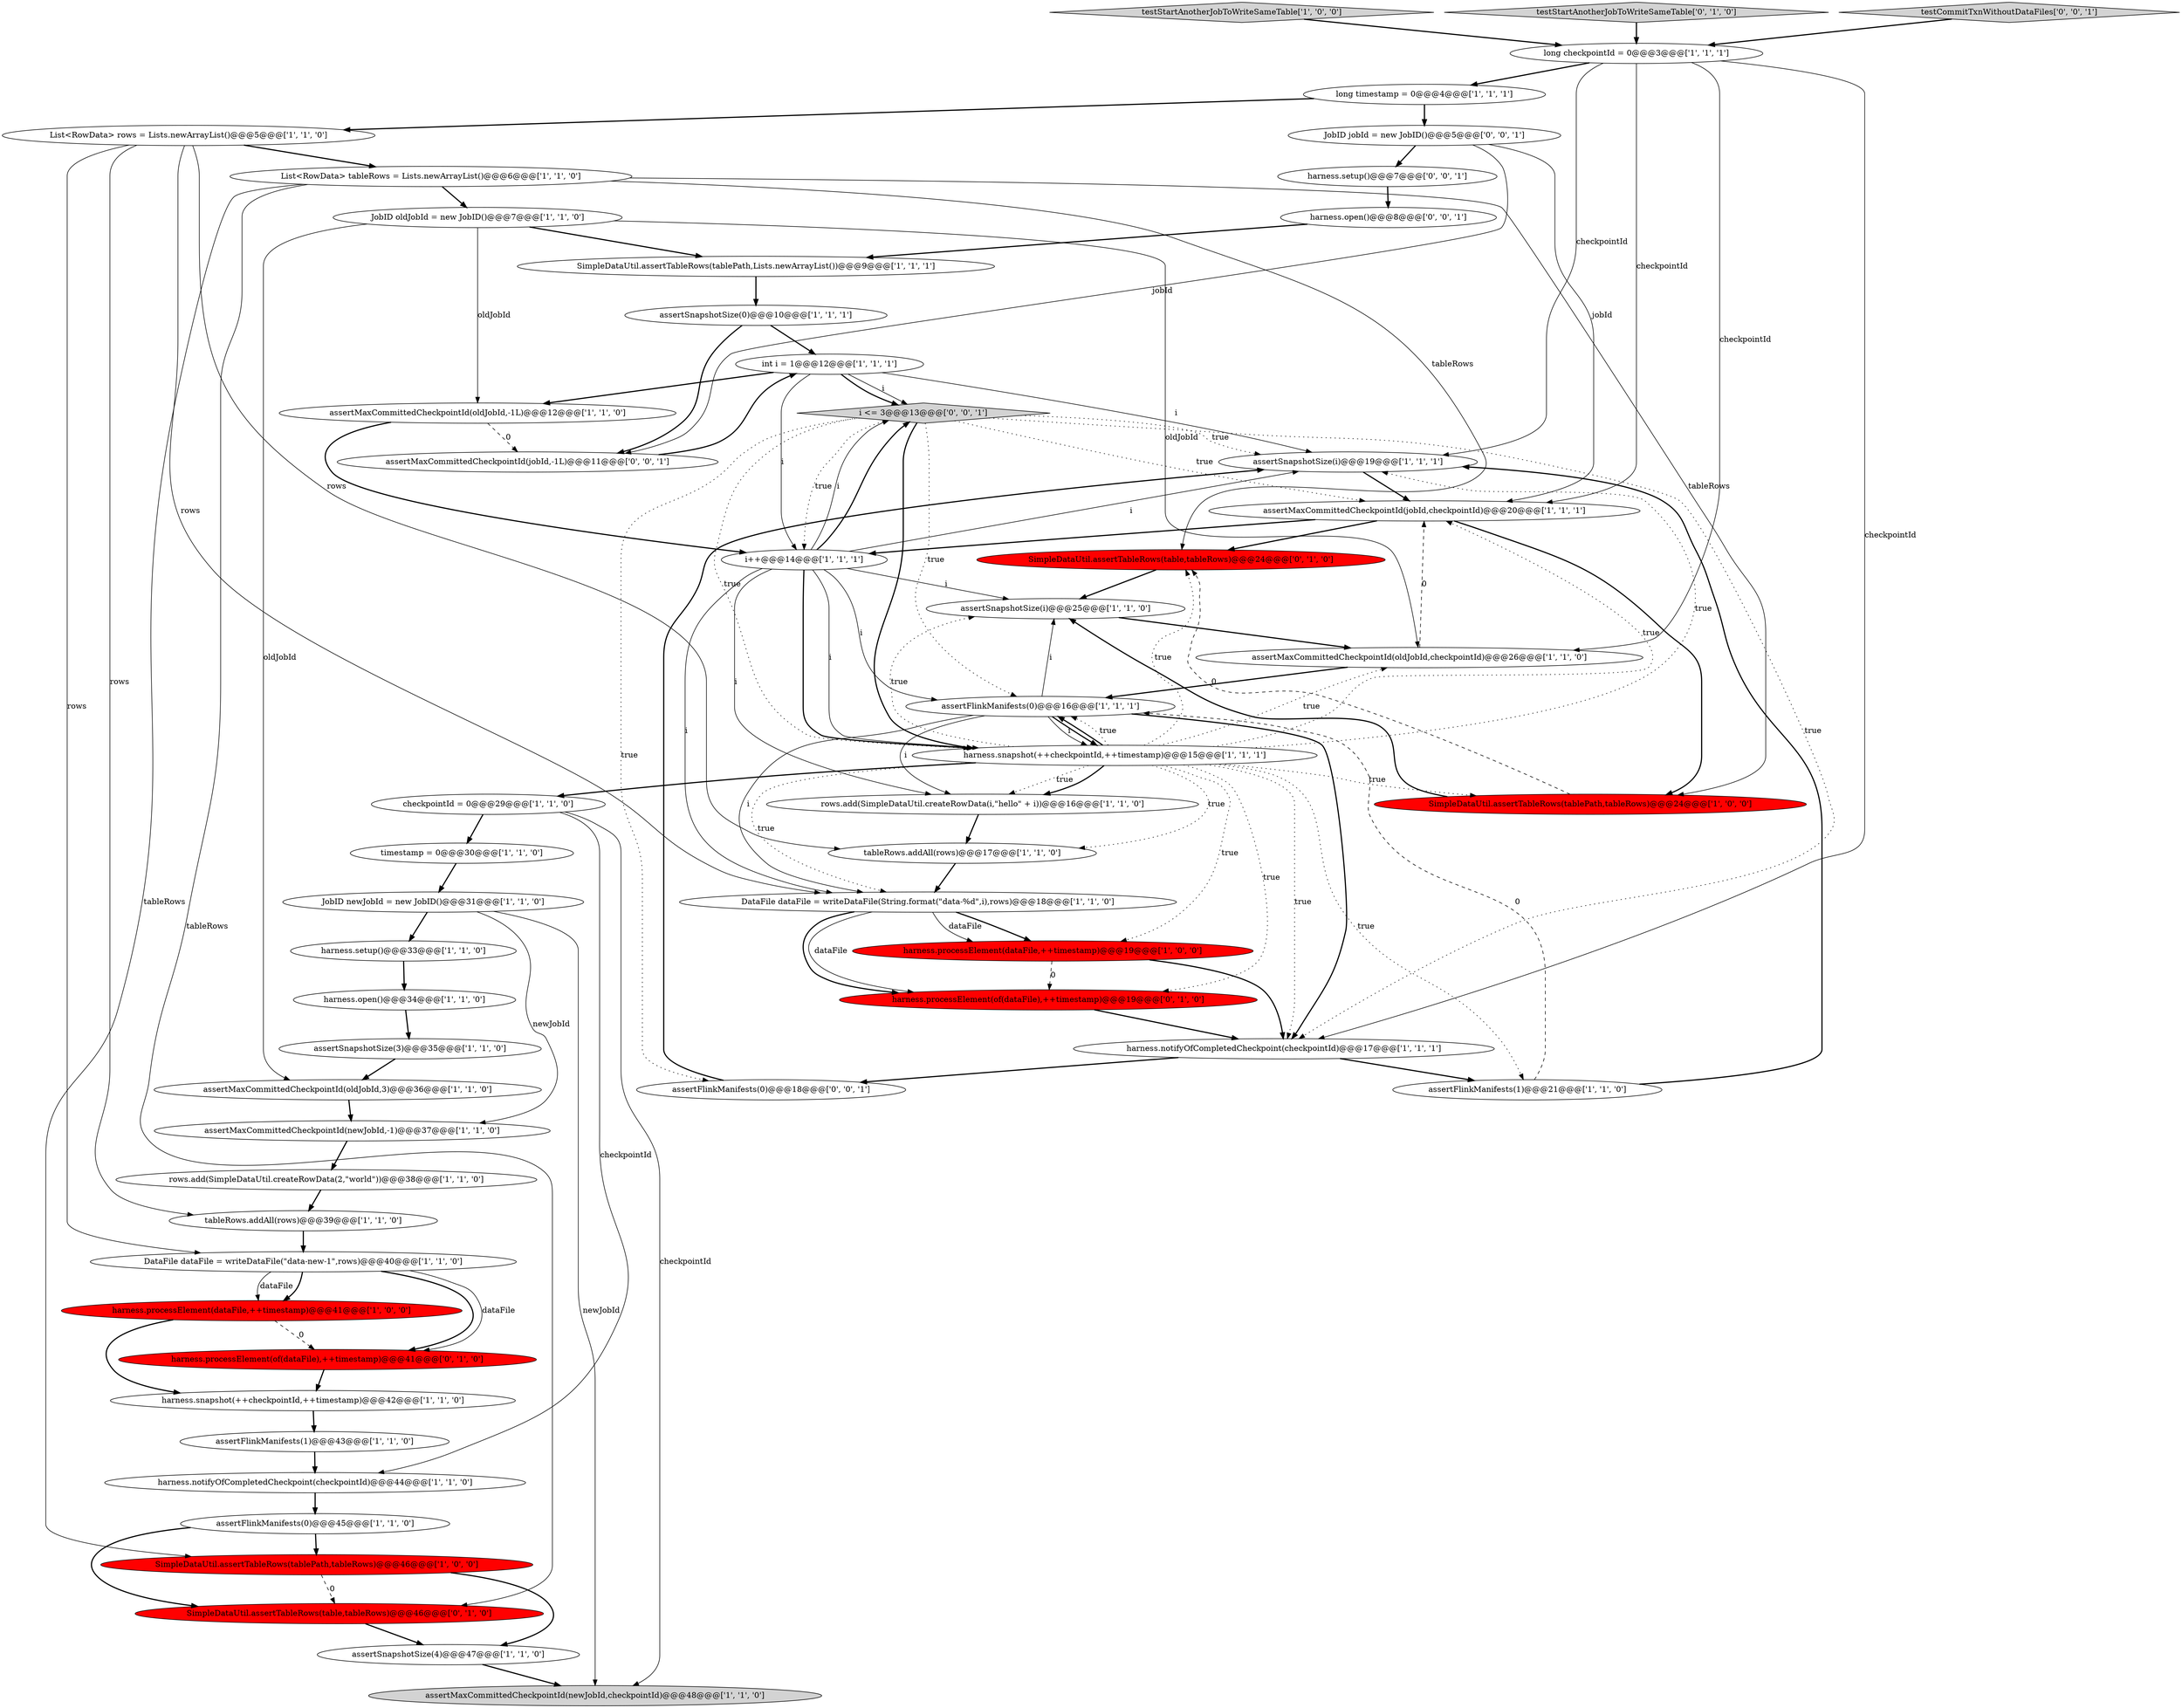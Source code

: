 digraph {
34 [style = filled, label = "SimpleDataUtil.assertTableRows(tablePath,Lists.newArrayList())@@@9@@@['1', '1', '1']", fillcolor = white, shape = ellipse image = "AAA0AAABBB1BBB"];
12 [style = filled, label = "tableRows.addAll(rows)@@@17@@@['1', '1', '0']", fillcolor = white, shape = ellipse image = "AAA0AAABBB1BBB"];
14 [style = filled, label = "assertSnapshotSize(3)@@@35@@@['1', '1', '0']", fillcolor = white, shape = ellipse image = "AAA0AAABBB1BBB"];
16 [style = filled, label = "testStartAnotherJobToWriteSameTable['1', '0', '0']", fillcolor = lightgray, shape = diamond image = "AAA0AAABBB1BBB"];
40 [style = filled, label = "rows.add(SimpleDataUtil.createRowData(i,\"hello\" + i))@@@16@@@['1', '1', '0']", fillcolor = white, shape = ellipse image = "AAA0AAABBB1BBB"];
32 [style = filled, label = "JobID oldJobId = new JobID()@@@7@@@['1', '1', '0']", fillcolor = white, shape = ellipse image = "AAA0AAABBB1BBB"];
0 [style = filled, label = "int i = 1@@@12@@@['1', '1', '1']", fillcolor = white, shape = ellipse image = "AAA0AAABBB1BBB"];
46 [style = filled, label = "SimpleDataUtil.assertTableRows(table,tableRows)@@@46@@@['0', '1', '0']", fillcolor = red, shape = ellipse image = "AAA1AAABBB2BBB"];
50 [style = filled, label = "JobID jobId = new JobID()@@@5@@@['0', '0', '1']", fillcolor = white, shape = ellipse image = "AAA0AAABBB3BBB"];
47 [style = filled, label = "harness.processElement(of(dataFile),++timestamp)@@@19@@@['0', '1', '0']", fillcolor = red, shape = ellipse image = "AAA1AAABBB2BBB"];
2 [style = filled, label = "DataFile dataFile = writeDataFile(String.format(\"data-%d\",i),rows)@@@18@@@['1', '1', '0']", fillcolor = white, shape = ellipse image = "AAA0AAABBB1BBB"];
18 [style = filled, label = "harness.setup()@@@33@@@['1', '1', '0']", fillcolor = white, shape = ellipse image = "AAA0AAABBB1BBB"];
39 [style = filled, label = "List<RowData> tableRows = Lists.newArrayList()@@@6@@@['1', '1', '0']", fillcolor = white, shape = ellipse image = "AAA0AAABBB1BBB"];
54 [style = filled, label = "i <= 3@@@13@@@['0', '0', '1']", fillcolor = lightgray, shape = diamond image = "AAA0AAABBB3BBB"];
48 [style = filled, label = "harness.setup()@@@7@@@['0', '0', '1']", fillcolor = white, shape = ellipse image = "AAA0AAABBB3BBB"];
17 [style = filled, label = "assertMaxCommittedCheckpointId(newJobId,checkpointId)@@@48@@@['1', '1', '0']", fillcolor = lightgray, shape = ellipse image = "AAA0AAABBB1BBB"];
28 [style = filled, label = "harness.snapshot(++checkpointId,++timestamp)@@@42@@@['1', '1', '0']", fillcolor = white, shape = ellipse image = "AAA0AAABBB1BBB"];
23 [style = filled, label = "harness.open()@@@34@@@['1', '1', '0']", fillcolor = white, shape = ellipse image = "AAA0AAABBB1BBB"];
21 [style = filled, label = "assertSnapshotSize(i)@@@19@@@['1', '1', '1']", fillcolor = white, shape = ellipse image = "AAA0AAABBB1BBB"];
37 [style = filled, label = "DataFile dataFile = writeDataFile(\"data-new-1\",rows)@@@40@@@['1', '1', '0']", fillcolor = white, shape = ellipse image = "AAA0AAABBB1BBB"];
45 [style = filled, label = "SimpleDataUtil.assertTableRows(table,tableRows)@@@24@@@['0', '1', '0']", fillcolor = red, shape = ellipse image = "AAA1AAABBB2BBB"];
35 [style = filled, label = "harness.processElement(dataFile,++timestamp)@@@19@@@['1', '0', '0']", fillcolor = red, shape = ellipse image = "AAA1AAABBB1BBB"];
15 [style = filled, label = "SimpleDataUtil.assertTableRows(tablePath,tableRows)@@@46@@@['1', '0', '0']", fillcolor = red, shape = ellipse image = "AAA1AAABBB1BBB"];
41 [style = filled, label = "harness.snapshot(++checkpointId,++timestamp)@@@15@@@['1', '1', '1']", fillcolor = white, shape = ellipse image = "AAA0AAABBB1BBB"];
53 [style = filled, label = "assertFlinkManifests(0)@@@18@@@['0', '0', '1']", fillcolor = white, shape = ellipse image = "AAA0AAABBB3BBB"];
4 [style = filled, label = "SimpleDataUtil.assertTableRows(tablePath,tableRows)@@@24@@@['1', '0', '0']", fillcolor = red, shape = ellipse image = "AAA1AAABBB1BBB"];
38 [style = filled, label = "assertMaxCommittedCheckpointId(oldJobId,-1L)@@@12@@@['1', '1', '0']", fillcolor = white, shape = ellipse image = "AAA0AAABBB1BBB"];
8 [style = filled, label = "assertFlinkManifests(0)@@@45@@@['1', '1', '0']", fillcolor = white, shape = ellipse image = "AAA0AAABBB1BBB"];
36 [style = filled, label = "List<RowData> rows = Lists.newArrayList()@@@5@@@['1', '1', '0']", fillcolor = white, shape = ellipse image = "AAA0AAABBB1BBB"];
7 [style = filled, label = "long timestamp = 0@@@4@@@['1', '1', '1']", fillcolor = white, shape = ellipse image = "AAA0AAABBB1BBB"];
3 [style = filled, label = "assertMaxCommittedCheckpointId(jobId,checkpointId)@@@20@@@['1', '1', '1']", fillcolor = white, shape = ellipse image = "AAA0AAABBB1BBB"];
9 [style = filled, label = "assertSnapshotSize(i)@@@25@@@['1', '1', '0']", fillcolor = white, shape = ellipse image = "AAA0AAABBB1BBB"];
20 [style = filled, label = "assertFlinkManifests(1)@@@21@@@['1', '1', '0']", fillcolor = white, shape = ellipse image = "AAA0AAABBB1BBB"];
33 [style = filled, label = "rows.add(SimpleDataUtil.createRowData(2,\"world\"))@@@38@@@['1', '1', '0']", fillcolor = white, shape = ellipse image = "AAA0AAABBB1BBB"];
31 [style = filled, label = "timestamp = 0@@@30@@@['1', '1', '0']", fillcolor = white, shape = ellipse image = "AAA0AAABBB1BBB"];
5 [style = filled, label = "assertSnapshotSize(0)@@@10@@@['1', '1', '1']", fillcolor = white, shape = ellipse image = "AAA0AAABBB1BBB"];
11 [style = filled, label = "harness.notifyOfCompletedCheckpoint(checkpointId)@@@44@@@['1', '1', '0']", fillcolor = white, shape = ellipse image = "AAA0AAABBB1BBB"];
51 [style = filled, label = "assertMaxCommittedCheckpointId(jobId,-1L)@@@11@@@['0', '0', '1']", fillcolor = white, shape = ellipse image = "AAA0AAABBB3BBB"];
6 [style = filled, label = "assertMaxCommittedCheckpointId(oldJobId,3)@@@36@@@['1', '1', '0']", fillcolor = white, shape = ellipse image = "AAA0AAABBB1BBB"];
49 [style = filled, label = "harness.open()@@@8@@@['0', '0', '1']", fillcolor = white, shape = ellipse image = "AAA0AAABBB3BBB"];
22 [style = filled, label = "checkpointId = 0@@@29@@@['1', '1', '0']", fillcolor = white, shape = ellipse image = "AAA0AAABBB1BBB"];
24 [style = filled, label = "tableRows.addAll(rows)@@@39@@@['1', '1', '0']", fillcolor = white, shape = ellipse image = "AAA0AAABBB1BBB"];
25 [style = filled, label = "i++@@@14@@@['1', '1', '1']", fillcolor = white, shape = ellipse image = "AAA0AAABBB1BBB"];
26 [style = filled, label = "assertMaxCommittedCheckpointId(newJobId,-1)@@@37@@@['1', '1', '0']", fillcolor = white, shape = ellipse image = "AAA0AAABBB1BBB"];
29 [style = filled, label = "harness.notifyOfCompletedCheckpoint(checkpointId)@@@17@@@['1', '1', '1']", fillcolor = white, shape = ellipse image = "AAA0AAABBB1BBB"];
27 [style = filled, label = "assertSnapshotSize(4)@@@47@@@['1', '1', '0']", fillcolor = white, shape = ellipse image = "AAA0AAABBB1BBB"];
43 [style = filled, label = "harness.processElement(of(dataFile),++timestamp)@@@41@@@['0', '1', '0']", fillcolor = red, shape = ellipse image = "AAA1AAABBB2BBB"];
44 [style = filled, label = "testStartAnotherJobToWriteSameTable['0', '1', '0']", fillcolor = lightgray, shape = diamond image = "AAA0AAABBB2BBB"];
30 [style = filled, label = "assertMaxCommittedCheckpointId(oldJobId,checkpointId)@@@26@@@['1', '1', '0']", fillcolor = white, shape = ellipse image = "AAA0AAABBB1BBB"];
42 [style = filled, label = "assertFlinkManifests(0)@@@16@@@['1', '1', '1']", fillcolor = white, shape = ellipse image = "AAA0AAABBB1BBB"];
13 [style = filled, label = "long checkpointId = 0@@@3@@@['1', '1', '1']", fillcolor = white, shape = ellipse image = "AAA0AAABBB1BBB"];
19 [style = filled, label = "assertFlinkManifests(1)@@@43@@@['1', '1', '0']", fillcolor = white, shape = ellipse image = "AAA0AAABBB1BBB"];
10 [style = filled, label = "harness.processElement(dataFile,++timestamp)@@@41@@@['1', '0', '0']", fillcolor = red, shape = ellipse image = "AAA1AAABBB1BBB"];
1 [style = filled, label = "JobID newJobId = new JobID()@@@31@@@['1', '1', '0']", fillcolor = white, shape = ellipse image = "AAA0AAABBB1BBB"];
52 [style = filled, label = "testCommitTxnWithoutDataFiles['0', '0', '1']", fillcolor = lightgray, shape = diamond image = "AAA0AAABBB3BBB"];
2->35 [style = bold, label=""];
42->41 [style = bold, label=""];
25->2 [style = solid, label="i"];
36->24 [style = solid, label="rows"];
53->21 [style = bold, label=""];
13->30 [style = solid, label="checkpointId"];
1->26 [style = solid, label="newJobId"];
19->11 [style = bold, label=""];
22->11 [style = solid, label="checkpointId"];
32->34 [style = bold, label=""];
31->1 [style = bold, label=""];
54->41 [style = dotted, label="true"];
52->13 [style = bold, label=""];
3->4 [style = bold, label=""];
42->29 [style = bold, label=""];
32->30 [style = solid, label="oldJobId"];
41->2 [style = dotted, label="true"];
12->2 [style = bold, label=""];
37->43 [style = bold, label=""];
41->29 [style = dotted, label="true"];
41->40 [style = dotted, label="true"];
5->0 [style = bold, label=""];
25->40 [style = solid, label="i"];
41->12 [style = dotted, label="true"];
27->17 [style = bold, label=""];
32->6 [style = solid, label="oldJobId"];
36->37 [style = solid, label="rows"];
41->42 [style = dotted, label="true"];
41->22 [style = bold, label=""];
0->21 [style = solid, label="i"];
41->21 [style = dotted, label="true"];
21->3 [style = bold, label=""];
0->25 [style = solid, label="i"];
32->38 [style = solid, label="oldJobId"];
48->49 [style = bold, label=""];
36->2 [style = solid, label="rows"];
30->42 [style = bold, label=""];
1->17 [style = solid, label="newJobId"];
51->0 [style = bold, label=""];
25->9 [style = solid, label="i"];
54->41 [style = bold, label=""];
42->41 [style = solid, label="i"];
50->3 [style = solid, label="jobId"];
54->53 [style = dotted, label="true"];
0->38 [style = bold, label=""];
22->17 [style = solid, label="checkpointId"];
23->14 [style = bold, label=""];
37->43 [style = solid, label="dataFile"];
29->20 [style = bold, label=""];
38->51 [style = dashed, label="0"];
28->19 [style = bold, label=""];
39->46 [style = solid, label="tableRows"];
38->25 [style = bold, label=""];
11->8 [style = bold, label=""];
10->43 [style = dashed, label="0"];
14->6 [style = bold, label=""];
7->50 [style = bold, label=""];
25->54 [style = solid, label="i"];
4->9 [style = bold, label=""];
25->21 [style = solid, label="i"];
41->30 [style = dotted, label="true"];
16->13 [style = bold, label=""];
41->9 [style = dotted, label="true"];
6->26 [style = bold, label=""];
42->9 [style = solid, label="i"];
35->29 [style = bold, label=""];
8->15 [style = bold, label=""];
18->23 [style = bold, label=""];
0->54 [style = solid, label="i"];
41->35 [style = dotted, label="true"];
37->10 [style = bold, label=""];
25->41 [style = bold, label=""];
3->45 [style = bold, label=""];
42->2 [style = solid, label="i"];
50->48 [style = bold, label=""];
36->12 [style = solid, label="rows"];
36->39 [style = bold, label=""];
4->45 [style = dashed, label="0"];
47->29 [style = bold, label=""];
40->12 [style = bold, label=""];
39->15 [style = solid, label="tableRows"];
20->42 [style = dashed, label="0"];
41->4 [style = dotted, label="true"];
2->47 [style = solid, label="dataFile"];
41->40 [style = bold, label=""];
54->25 [style = dotted, label="true"];
33->24 [style = bold, label=""];
54->42 [style = dotted, label="true"];
39->32 [style = bold, label=""];
41->47 [style = dotted, label="true"];
54->29 [style = dotted, label="true"];
0->54 [style = bold, label=""];
25->54 [style = bold, label=""];
2->47 [style = bold, label=""];
45->9 [style = bold, label=""];
7->36 [style = bold, label=""];
13->21 [style = solid, label="checkpointId"];
29->53 [style = bold, label=""];
39->45 [style = solid, label="tableRows"];
10->28 [style = bold, label=""];
5->51 [style = bold, label=""];
25->41 [style = solid, label="i"];
42->40 [style = solid, label="i"];
37->10 [style = solid, label="dataFile"];
34->5 [style = bold, label=""];
3->25 [style = bold, label=""];
35->47 [style = dashed, label="0"];
2->35 [style = solid, label="dataFile"];
22->31 [style = bold, label=""];
1->18 [style = bold, label=""];
9->30 [style = bold, label=""];
13->29 [style = solid, label="checkpointId"];
49->34 [style = bold, label=""];
54->3 [style = dotted, label="true"];
41->45 [style = dotted, label="true"];
43->28 [style = bold, label=""];
41->20 [style = dotted, label="true"];
13->3 [style = solid, label="checkpointId"];
20->21 [style = bold, label=""];
25->42 [style = solid, label="i"];
50->51 [style = solid, label="jobId"];
8->46 [style = bold, label=""];
15->46 [style = dashed, label="0"];
13->7 [style = bold, label=""];
46->27 [style = bold, label=""];
24->37 [style = bold, label=""];
30->3 [style = dashed, label="0"];
39->4 [style = solid, label="tableRows"];
41->3 [style = dotted, label="true"];
44->13 [style = bold, label=""];
54->21 [style = dotted, label="true"];
15->27 [style = bold, label=""];
26->33 [style = bold, label=""];
41->42 [style = bold, label=""];
}
